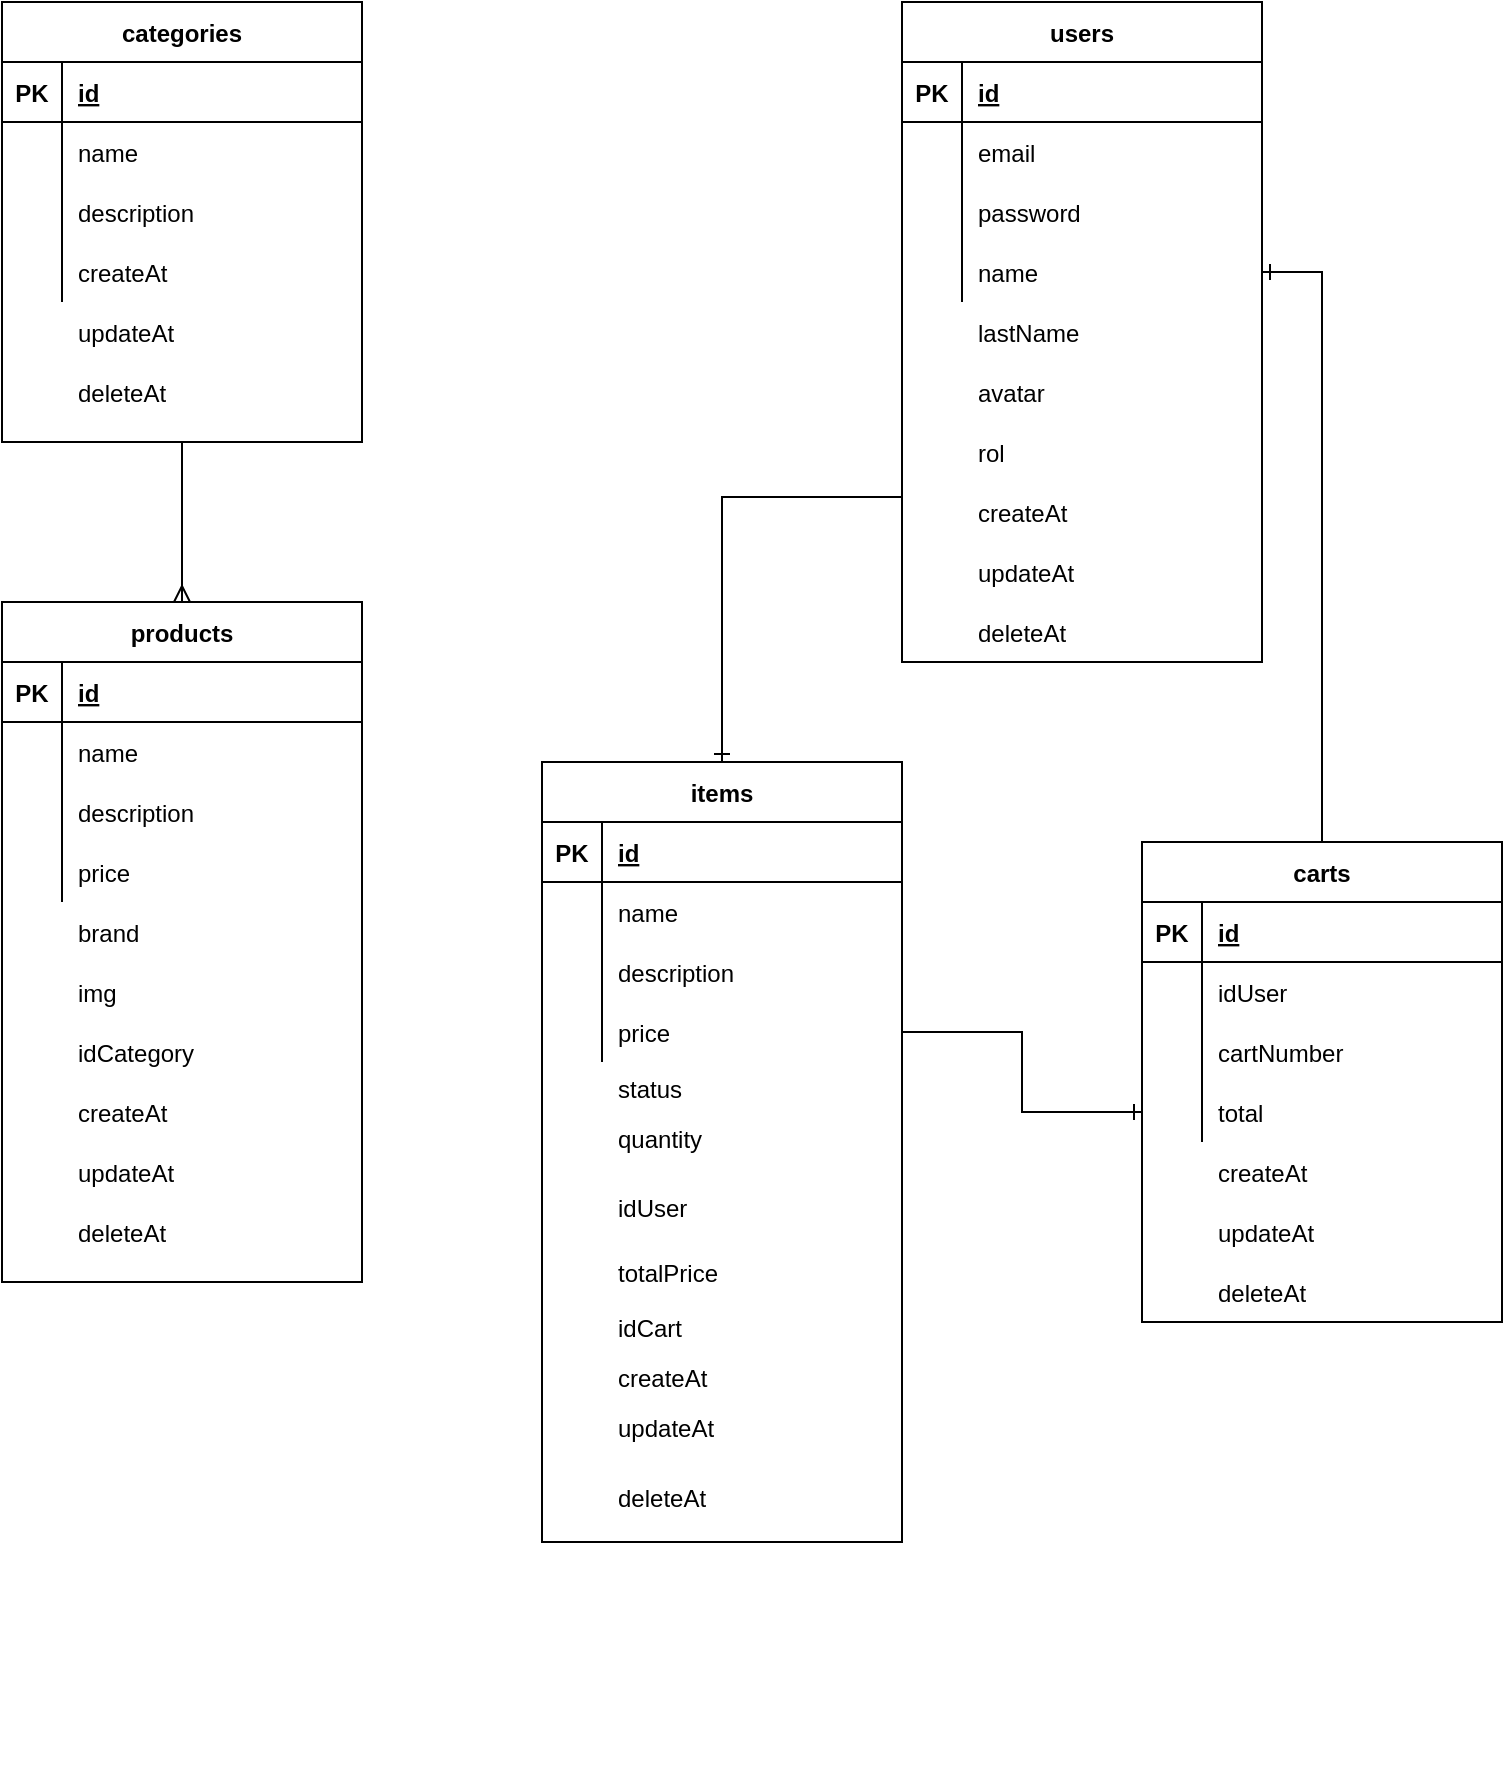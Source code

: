 <mxfile version="13.3.0" type="device"><diagram id="q4uOmamCWOA0HmzUxEdr" name="Page-1"><mxGraphModel dx="868" dy="488" grid="1" gridSize="10" guides="1" tooltips="1" connect="1" arrows="1" fold="1" page="1" pageScale="1" pageWidth="1920" pageHeight="1200" math="0" shadow="0"><root><mxCell id="0"/><mxCell id="1" parent="0"/><mxCell id="5ulqvGr7shRzQbIKAzPW-16" value="" style="group" vertex="1" connectable="0" parent="1"><mxGeometry x="120" y="180" width="180" height="220" as="geometry"/></mxCell><mxCell id="5ulqvGr7shRzQbIKAzPW-1" value="categories" style="shape=table;startSize=30;container=1;collapsible=1;childLayout=tableLayout;fixedRows=1;rowLines=0;fontStyle=1;align=center;resizeLast=1;" vertex="1" parent="5ulqvGr7shRzQbIKAzPW-16"><mxGeometry width="180" height="220" as="geometry"/></mxCell><mxCell id="5ulqvGr7shRzQbIKAzPW-2" value="" style="shape=partialRectangle;collapsible=0;dropTarget=0;pointerEvents=0;fillColor=none;top=0;left=0;bottom=1;right=0;points=[[0,0.5],[1,0.5]];portConstraint=eastwest;" vertex="1" parent="5ulqvGr7shRzQbIKAzPW-1"><mxGeometry y="30" width="180" height="30" as="geometry"/></mxCell><mxCell id="5ulqvGr7shRzQbIKAzPW-3" value="PK" style="shape=partialRectangle;connectable=0;fillColor=none;top=0;left=0;bottom=0;right=0;fontStyle=1;overflow=hidden;" vertex="1" parent="5ulqvGr7shRzQbIKAzPW-2"><mxGeometry width="30" height="30" as="geometry"/></mxCell><mxCell id="5ulqvGr7shRzQbIKAzPW-4" value="id" style="shape=partialRectangle;connectable=0;fillColor=none;top=0;left=0;bottom=0;right=0;align=left;spacingLeft=6;fontStyle=5;overflow=hidden;" vertex="1" parent="5ulqvGr7shRzQbIKAzPW-2"><mxGeometry x="30" width="150" height="30" as="geometry"/></mxCell><mxCell id="5ulqvGr7shRzQbIKAzPW-5" value="" style="shape=partialRectangle;collapsible=0;dropTarget=0;pointerEvents=0;fillColor=none;top=0;left=0;bottom=0;right=0;points=[[0,0.5],[1,0.5]];portConstraint=eastwest;" vertex="1" parent="5ulqvGr7shRzQbIKAzPW-1"><mxGeometry y="60" width="180" height="30" as="geometry"/></mxCell><mxCell id="5ulqvGr7shRzQbIKAzPW-6" value="" style="shape=partialRectangle;connectable=0;fillColor=none;top=0;left=0;bottom=0;right=0;editable=1;overflow=hidden;" vertex="1" parent="5ulqvGr7shRzQbIKAzPW-5"><mxGeometry width="30" height="30" as="geometry"/></mxCell><mxCell id="5ulqvGr7shRzQbIKAzPW-7" value="name" style="shape=partialRectangle;connectable=0;fillColor=none;top=0;left=0;bottom=0;right=0;align=left;spacingLeft=6;overflow=hidden;" vertex="1" parent="5ulqvGr7shRzQbIKAzPW-5"><mxGeometry x="30" width="150" height="30" as="geometry"/></mxCell><mxCell id="5ulqvGr7shRzQbIKAzPW-8" value="" style="shape=partialRectangle;collapsible=0;dropTarget=0;pointerEvents=0;fillColor=none;top=0;left=0;bottom=0;right=0;points=[[0,0.5],[1,0.5]];portConstraint=eastwest;" vertex="1" parent="5ulqvGr7shRzQbIKAzPW-1"><mxGeometry y="90" width="180" height="30" as="geometry"/></mxCell><mxCell id="5ulqvGr7shRzQbIKAzPW-9" value="" style="shape=partialRectangle;connectable=0;fillColor=none;top=0;left=0;bottom=0;right=0;editable=1;overflow=hidden;" vertex="1" parent="5ulqvGr7shRzQbIKAzPW-8"><mxGeometry width="30" height="30" as="geometry"/></mxCell><mxCell id="5ulqvGr7shRzQbIKAzPW-10" value="description" style="shape=partialRectangle;connectable=0;fillColor=none;top=0;left=0;bottom=0;right=0;align=left;spacingLeft=6;overflow=hidden;" vertex="1" parent="5ulqvGr7shRzQbIKAzPW-8"><mxGeometry x="30" width="150" height="30" as="geometry"/></mxCell><mxCell id="5ulqvGr7shRzQbIKAzPW-11" value="" style="shape=partialRectangle;collapsible=0;dropTarget=0;pointerEvents=0;fillColor=none;top=0;left=0;bottom=0;right=0;points=[[0,0.5],[1,0.5]];portConstraint=eastwest;" vertex="1" parent="5ulqvGr7shRzQbIKAzPW-1"><mxGeometry y="120" width="180" height="30" as="geometry"/></mxCell><mxCell id="5ulqvGr7shRzQbIKAzPW-12" value="" style="shape=partialRectangle;connectable=0;fillColor=none;top=0;left=0;bottom=0;right=0;editable=1;overflow=hidden;" vertex="1" parent="5ulqvGr7shRzQbIKAzPW-11"><mxGeometry width="30" height="30" as="geometry"/></mxCell><mxCell id="5ulqvGr7shRzQbIKAzPW-13" value="createAt" style="shape=partialRectangle;connectable=0;fillColor=none;top=0;left=0;bottom=0;right=0;align=left;spacingLeft=6;overflow=hidden;" vertex="1" parent="5ulqvGr7shRzQbIKAzPW-11"><mxGeometry x="30" width="150" height="30" as="geometry"/></mxCell><mxCell id="5ulqvGr7shRzQbIKAzPW-14" value="updateAt" style="shape=partialRectangle;connectable=0;fillColor=none;top=0;left=0;bottom=0;right=0;align=left;spacingLeft=6;overflow=hidden;" vertex="1" parent="5ulqvGr7shRzQbIKAzPW-16"><mxGeometry x="30" y="150" width="150" height="30" as="geometry"/></mxCell><mxCell id="5ulqvGr7shRzQbIKAzPW-15" value="deleteAt" style="shape=partialRectangle;connectable=0;fillColor=none;top=0;left=0;bottom=0;right=0;align=left;spacingLeft=6;overflow=hidden;" vertex="1" parent="5ulqvGr7shRzQbIKAzPW-16"><mxGeometry x="30" y="180" width="150" height="30" as="geometry"/></mxCell><mxCell id="5ulqvGr7shRzQbIKAzPW-37" value="" style="group" vertex="1" connectable="0" parent="1"><mxGeometry x="120" y="480" width="180" height="340" as="geometry"/></mxCell><mxCell id="5ulqvGr7shRzQbIKAzPW-17" value="products" style="shape=table;startSize=30;container=1;collapsible=1;childLayout=tableLayout;fixedRows=1;rowLines=0;fontStyle=1;align=center;resizeLast=1;" vertex="1" parent="5ulqvGr7shRzQbIKAzPW-37"><mxGeometry width="180" height="340" as="geometry"/></mxCell><mxCell id="5ulqvGr7shRzQbIKAzPW-18" value="" style="shape=partialRectangle;collapsible=0;dropTarget=0;pointerEvents=0;fillColor=none;top=0;left=0;bottom=1;right=0;points=[[0,0.5],[1,0.5]];portConstraint=eastwest;" vertex="1" parent="5ulqvGr7shRzQbIKAzPW-17"><mxGeometry y="30" width="180" height="30" as="geometry"/></mxCell><mxCell id="5ulqvGr7shRzQbIKAzPW-19" value="PK" style="shape=partialRectangle;connectable=0;fillColor=none;top=0;left=0;bottom=0;right=0;fontStyle=1;overflow=hidden;" vertex="1" parent="5ulqvGr7shRzQbIKAzPW-18"><mxGeometry width="30" height="30" as="geometry"/></mxCell><mxCell id="5ulqvGr7shRzQbIKAzPW-20" value="id" style="shape=partialRectangle;connectable=0;fillColor=none;top=0;left=0;bottom=0;right=0;align=left;spacingLeft=6;fontStyle=5;overflow=hidden;" vertex="1" parent="5ulqvGr7shRzQbIKAzPW-18"><mxGeometry x="30" width="150" height="30" as="geometry"/></mxCell><mxCell id="5ulqvGr7shRzQbIKAzPW-21" value="" style="shape=partialRectangle;collapsible=0;dropTarget=0;pointerEvents=0;fillColor=none;top=0;left=0;bottom=0;right=0;points=[[0,0.5],[1,0.5]];portConstraint=eastwest;" vertex="1" parent="5ulqvGr7shRzQbIKAzPW-17"><mxGeometry y="60" width="180" height="30" as="geometry"/></mxCell><mxCell id="5ulqvGr7shRzQbIKAzPW-22" value="" style="shape=partialRectangle;connectable=0;fillColor=none;top=0;left=0;bottom=0;right=0;editable=1;overflow=hidden;" vertex="1" parent="5ulqvGr7shRzQbIKAzPW-21"><mxGeometry width="30" height="30" as="geometry"/></mxCell><mxCell id="5ulqvGr7shRzQbIKAzPW-23" value="name" style="shape=partialRectangle;connectable=0;fillColor=none;top=0;left=0;bottom=0;right=0;align=left;spacingLeft=6;overflow=hidden;" vertex="1" parent="5ulqvGr7shRzQbIKAzPW-21"><mxGeometry x="30" width="150" height="30" as="geometry"/></mxCell><mxCell id="5ulqvGr7shRzQbIKAzPW-24" value="" style="shape=partialRectangle;collapsible=0;dropTarget=0;pointerEvents=0;fillColor=none;top=0;left=0;bottom=0;right=0;points=[[0,0.5],[1,0.5]];portConstraint=eastwest;" vertex="1" parent="5ulqvGr7shRzQbIKAzPW-17"><mxGeometry y="90" width="180" height="30" as="geometry"/></mxCell><mxCell id="5ulqvGr7shRzQbIKAzPW-25" value="" style="shape=partialRectangle;connectable=0;fillColor=none;top=0;left=0;bottom=0;right=0;editable=1;overflow=hidden;" vertex="1" parent="5ulqvGr7shRzQbIKAzPW-24"><mxGeometry width="30" height="30" as="geometry"/></mxCell><mxCell id="5ulqvGr7shRzQbIKAzPW-26" value="description" style="shape=partialRectangle;connectable=0;fillColor=none;top=0;left=0;bottom=0;right=0;align=left;spacingLeft=6;overflow=hidden;" vertex="1" parent="5ulqvGr7shRzQbIKAzPW-24"><mxGeometry x="30" width="150" height="30" as="geometry"/></mxCell><mxCell id="5ulqvGr7shRzQbIKAzPW-27" value="" style="shape=partialRectangle;collapsible=0;dropTarget=0;pointerEvents=0;fillColor=none;top=0;left=0;bottom=0;right=0;points=[[0,0.5],[1,0.5]];portConstraint=eastwest;" vertex="1" parent="5ulqvGr7shRzQbIKAzPW-17"><mxGeometry y="120" width="180" height="30" as="geometry"/></mxCell><mxCell id="5ulqvGr7shRzQbIKAzPW-28" value="" style="shape=partialRectangle;connectable=0;fillColor=none;top=0;left=0;bottom=0;right=0;editable=1;overflow=hidden;" vertex="1" parent="5ulqvGr7shRzQbIKAzPW-27"><mxGeometry width="30" height="30" as="geometry"/></mxCell><mxCell id="5ulqvGr7shRzQbIKAzPW-29" value="price" style="shape=partialRectangle;connectable=0;fillColor=none;top=0;left=0;bottom=0;right=0;align=left;spacingLeft=6;overflow=hidden;" vertex="1" parent="5ulqvGr7shRzQbIKAzPW-27"><mxGeometry x="30" width="150" height="30" as="geometry"/></mxCell><mxCell id="5ulqvGr7shRzQbIKAzPW-30" value="brand" style="shape=partialRectangle;connectable=0;fillColor=none;top=0;left=0;bottom=0;right=0;align=left;spacingLeft=6;overflow=hidden;" vertex="1" parent="5ulqvGr7shRzQbIKAzPW-37"><mxGeometry x="30" y="150" width="150" height="30" as="geometry"/></mxCell><mxCell id="5ulqvGr7shRzQbIKAzPW-31" value="img" style="shape=partialRectangle;connectable=0;fillColor=none;top=0;left=0;bottom=0;right=0;align=left;spacingLeft=6;overflow=hidden;" vertex="1" parent="5ulqvGr7shRzQbIKAzPW-37"><mxGeometry x="30" y="180" width="150" height="30" as="geometry"/></mxCell><mxCell id="5ulqvGr7shRzQbIKAzPW-32" value="idCategory" style="shape=partialRectangle;connectable=0;fillColor=none;top=0;left=0;bottom=0;right=0;align=left;spacingLeft=6;overflow=hidden;" vertex="1" parent="5ulqvGr7shRzQbIKAzPW-37"><mxGeometry x="30" y="210" width="150" height="30" as="geometry"/></mxCell><mxCell id="5ulqvGr7shRzQbIKAzPW-33" value="createAt" style="shape=partialRectangle;connectable=0;fillColor=none;top=0;left=0;bottom=0;right=0;align=left;spacingLeft=6;overflow=hidden;" vertex="1" parent="5ulqvGr7shRzQbIKAzPW-37"><mxGeometry x="30" y="240" width="150" height="30" as="geometry"/></mxCell><mxCell id="5ulqvGr7shRzQbIKAzPW-35" value="deleteAt" style="shape=partialRectangle;connectable=0;fillColor=none;top=0;left=0;bottom=0;right=0;align=left;spacingLeft=6;overflow=hidden;" vertex="1" parent="5ulqvGr7shRzQbIKAzPW-37"><mxGeometry x="30" y="300" width="150" height="30" as="geometry"/></mxCell><mxCell id="5ulqvGr7shRzQbIKAzPW-36" value="updateAt" style="shape=partialRectangle;connectable=0;fillColor=none;top=0;left=0;bottom=0;right=0;align=left;spacingLeft=6;overflow=hidden;" vertex="1" parent="5ulqvGr7shRzQbIKAzPW-37"><mxGeometry x="30" y="270" width="150" height="30" as="geometry"/></mxCell><mxCell id="5ulqvGr7shRzQbIKAzPW-38" style="edgeStyle=orthogonalEdgeStyle;rounded=0;orthogonalLoop=1;jettySize=auto;html=1;exitX=0.5;exitY=1;exitDx=0;exitDy=0;endArrow=ERmany;endFill=0;" edge="1" parent="1" source="5ulqvGr7shRzQbIKAzPW-1" target="5ulqvGr7shRzQbIKAzPW-17"><mxGeometry relative="1" as="geometry"/></mxCell><mxCell id="5ulqvGr7shRzQbIKAzPW-58" value="" style="group" vertex="1" connectable="0" parent="1"><mxGeometry x="570" y="180" width="180" height="330" as="geometry"/></mxCell><mxCell id="5ulqvGr7shRzQbIKAzPW-39" value="users" style="shape=table;startSize=30;container=1;collapsible=1;childLayout=tableLayout;fixedRows=1;rowLines=0;fontStyle=1;align=center;resizeLast=1;" vertex="1" parent="5ulqvGr7shRzQbIKAzPW-58"><mxGeometry width="180" height="330" as="geometry"/></mxCell><mxCell id="5ulqvGr7shRzQbIKAzPW-40" value="" style="shape=partialRectangle;collapsible=0;dropTarget=0;pointerEvents=0;fillColor=none;top=0;left=0;bottom=1;right=0;points=[[0,0.5],[1,0.5]];portConstraint=eastwest;" vertex="1" parent="5ulqvGr7shRzQbIKAzPW-39"><mxGeometry y="30" width="180" height="30" as="geometry"/></mxCell><mxCell id="5ulqvGr7shRzQbIKAzPW-41" value="PK" style="shape=partialRectangle;connectable=0;fillColor=none;top=0;left=0;bottom=0;right=0;fontStyle=1;overflow=hidden;" vertex="1" parent="5ulqvGr7shRzQbIKAzPW-40"><mxGeometry width="30" height="30" as="geometry"/></mxCell><mxCell id="5ulqvGr7shRzQbIKAzPW-42" value="id" style="shape=partialRectangle;connectable=0;fillColor=none;top=0;left=0;bottom=0;right=0;align=left;spacingLeft=6;fontStyle=5;overflow=hidden;" vertex="1" parent="5ulqvGr7shRzQbIKAzPW-40"><mxGeometry x="30" width="150" height="30" as="geometry"/></mxCell><mxCell id="5ulqvGr7shRzQbIKAzPW-43" value="" style="shape=partialRectangle;collapsible=0;dropTarget=0;pointerEvents=0;fillColor=none;top=0;left=0;bottom=0;right=0;points=[[0,0.5],[1,0.5]];portConstraint=eastwest;" vertex="1" parent="5ulqvGr7shRzQbIKAzPW-39"><mxGeometry y="60" width="180" height="30" as="geometry"/></mxCell><mxCell id="5ulqvGr7shRzQbIKAzPW-44" value="" style="shape=partialRectangle;connectable=0;fillColor=none;top=0;left=0;bottom=0;right=0;editable=1;overflow=hidden;" vertex="1" parent="5ulqvGr7shRzQbIKAzPW-43"><mxGeometry width="30" height="30" as="geometry"/></mxCell><mxCell id="5ulqvGr7shRzQbIKAzPW-45" value="email" style="shape=partialRectangle;connectable=0;fillColor=none;top=0;left=0;bottom=0;right=0;align=left;spacingLeft=6;overflow=hidden;" vertex="1" parent="5ulqvGr7shRzQbIKAzPW-43"><mxGeometry x="30" width="150" height="30" as="geometry"/></mxCell><mxCell id="5ulqvGr7shRzQbIKAzPW-46" value="" style="shape=partialRectangle;collapsible=0;dropTarget=0;pointerEvents=0;fillColor=none;top=0;left=0;bottom=0;right=0;points=[[0,0.5],[1,0.5]];portConstraint=eastwest;" vertex="1" parent="5ulqvGr7shRzQbIKAzPW-39"><mxGeometry y="90" width="180" height="30" as="geometry"/></mxCell><mxCell id="5ulqvGr7shRzQbIKAzPW-47" value="" style="shape=partialRectangle;connectable=0;fillColor=none;top=0;left=0;bottom=0;right=0;editable=1;overflow=hidden;" vertex="1" parent="5ulqvGr7shRzQbIKAzPW-46"><mxGeometry width="30" height="30" as="geometry"/></mxCell><mxCell id="5ulqvGr7shRzQbIKAzPW-48" value="password" style="shape=partialRectangle;connectable=0;fillColor=none;top=0;left=0;bottom=0;right=0;align=left;spacingLeft=6;overflow=hidden;" vertex="1" parent="5ulqvGr7shRzQbIKAzPW-46"><mxGeometry x="30" width="150" height="30" as="geometry"/></mxCell><mxCell id="5ulqvGr7shRzQbIKAzPW-49" value="" style="shape=partialRectangle;collapsible=0;dropTarget=0;pointerEvents=0;fillColor=none;top=0;left=0;bottom=0;right=0;points=[[0,0.5],[1,0.5]];portConstraint=eastwest;" vertex="1" parent="5ulqvGr7shRzQbIKAzPW-39"><mxGeometry y="120" width="180" height="30" as="geometry"/></mxCell><mxCell id="5ulqvGr7shRzQbIKAzPW-50" value="" style="shape=partialRectangle;connectable=0;fillColor=none;top=0;left=0;bottom=0;right=0;editable=1;overflow=hidden;" vertex="1" parent="5ulqvGr7shRzQbIKAzPW-49"><mxGeometry width="30" height="30" as="geometry"/></mxCell><mxCell id="5ulqvGr7shRzQbIKAzPW-51" value="name" style="shape=partialRectangle;connectable=0;fillColor=none;top=0;left=0;bottom=0;right=0;align=left;spacingLeft=6;overflow=hidden;" vertex="1" parent="5ulqvGr7shRzQbIKAzPW-49"><mxGeometry x="30" width="150" height="30" as="geometry"/></mxCell><mxCell id="5ulqvGr7shRzQbIKAzPW-52" value="avatar" style="shape=partialRectangle;connectable=0;fillColor=none;top=0;left=0;bottom=0;right=0;align=left;spacingLeft=6;overflow=hidden;" vertex="1" parent="5ulqvGr7shRzQbIKAzPW-58"><mxGeometry x="30" y="180" width="150" height="30" as="geometry"/></mxCell><mxCell id="5ulqvGr7shRzQbIKAzPW-53" value="lastName" style="shape=partialRectangle;connectable=0;fillColor=none;top=0;left=0;bottom=0;right=0;align=left;spacingLeft=6;overflow=hidden;" vertex="1" parent="5ulqvGr7shRzQbIKAzPW-58"><mxGeometry x="30" y="150" width="150" height="30" as="geometry"/></mxCell><mxCell id="5ulqvGr7shRzQbIKAzPW-54" value="rol" style="shape=partialRectangle;connectable=0;fillColor=none;top=0;left=0;bottom=0;right=0;align=left;spacingLeft=6;overflow=hidden;" vertex="1" parent="5ulqvGr7shRzQbIKAzPW-58"><mxGeometry x="30" y="210" width="150" height="30" as="geometry"/></mxCell><mxCell id="5ulqvGr7shRzQbIKAzPW-55" value="deleteAt" style="shape=partialRectangle;connectable=0;fillColor=none;top=0;left=0;bottom=0;right=0;align=left;spacingLeft=6;overflow=hidden;" vertex="1" parent="5ulqvGr7shRzQbIKAzPW-58"><mxGeometry x="30" y="300" width="150" height="30" as="geometry"/></mxCell><mxCell id="5ulqvGr7shRzQbIKAzPW-56" value="updateAt" style="shape=partialRectangle;connectable=0;fillColor=none;top=0;left=0;bottom=0;right=0;align=left;spacingLeft=6;overflow=hidden;" vertex="1" parent="5ulqvGr7shRzQbIKAzPW-58"><mxGeometry x="30" y="270" width="150" height="30" as="geometry"/></mxCell><mxCell id="5ulqvGr7shRzQbIKAzPW-57" value="createAt" style="shape=partialRectangle;connectable=0;fillColor=none;top=0;left=0;bottom=0;right=0;align=left;spacingLeft=6;overflow=hidden;" vertex="1" parent="5ulqvGr7shRzQbIKAzPW-58"><mxGeometry x="30" y="240" width="150" height="30" as="geometry"/></mxCell><mxCell id="5ulqvGr7shRzQbIKAzPW-74" value="" style="group" vertex="1" connectable="0" parent="1"><mxGeometry x="580" y="600" width="180" height="280" as="geometry"/></mxCell><mxCell id="5ulqvGr7shRzQbIKAzPW-131" value="" style="group" vertex="1" connectable="0" parent="5ulqvGr7shRzQbIKAzPW-74"><mxGeometry x="110" width="180" height="240" as="geometry"/></mxCell><mxCell id="5ulqvGr7shRzQbIKAzPW-130" value="" style="group" vertex="1" connectable="0" parent="5ulqvGr7shRzQbIKAzPW-131"><mxGeometry width="180" height="240" as="geometry"/></mxCell><mxCell id="5ulqvGr7shRzQbIKAzPW-75" value="carts" style="shape=table;startSize=30;container=1;collapsible=1;childLayout=tableLayout;fixedRows=1;rowLines=0;fontStyle=1;align=center;resizeLast=1;" vertex="1" parent="5ulqvGr7shRzQbIKAzPW-130"><mxGeometry width="180" height="240" as="geometry"/></mxCell><mxCell id="5ulqvGr7shRzQbIKAzPW-76" value="" style="shape=partialRectangle;collapsible=0;dropTarget=0;pointerEvents=0;fillColor=none;top=0;left=0;bottom=1;right=0;points=[[0,0.5],[1,0.5]];portConstraint=eastwest;" vertex="1" parent="5ulqvGr7shRzQbIKAzPW-75"><mxGeometry y="30" width="180" height="30" as="geometry"/></mxCell><mxCell id="5ulqvGr7shRzQbIKAzPW-77" value="PK" style="shape=partialRectangle;connectable=0;fillColor=none;top=0;left=0;bottom=0;right=0;fontStyle=1;overflow=hidden;" vertex="1" parent="5ulqvGr7shRzQbIKAzPW-76"><mxGeometry width="30" height="30" as="geometry"/></mxCell><mxCell id="5ulqvGr7shRzQbIKAzPW-78" value="id" style="shape=partialRectangle;connectable=0;fillColor=none;top=0;left=0;bottom=0;right=0;align=left;spacingLeft=6;fontStyle=5;overflow=hidden;" vertex="1" parent="5ulqvGr7shRzQbIKAzPW-76"><mxGeometry x="30" width="150" height="30" as="geometry"/></mxCell><mxCell id="5ulqvGr7shRzQbIKAzPW-79" value="" style="shape=partialRectangle;collapsible=0;dropTarget=0;pointerEvents=0;fillColor=none;top=0;left=0;bottom=0;right=0;points=[[0,0.5],[1,0.5]];portConstraint=eastwest;" vertex="1" parent="5ulqvGr7shRzQbIKAzPW-75"><mxGeometry y="60" width="180" height="30" as="geometry"/></mxCell><mxCell id="5ulqvGr7shRzQbIKAzPW-80" value="" style="shape=partialRectangle;connectable=0;fillColor=none;top=0;left=0;bottom=0;right=0;editable=1;overflow=hidden;" vertex="1" parent="5ulqvGr7shRzQbIKAzPW-79"><mxGeometry width="30" height="30" as="geometry"/></mxCell><mxCell id="5ulqvGr7shRzQbIKAzPW-81" value="idUser" style="shape=partialRectangle;connectable=0;fillColor=none;top=0;left=0;bottom=0;right=0;align=left;spacingLeft=6;overflow=hidden;" vertex="1" parent="5ulqvGr7shRzQbIKAzPW-79"><mxGeometry x="30" width="150" height="30" as="geometry"/></mxCell><mxCell id="5ulqvGr7shRzQbIKAzPW-82" value="" style="shape=partialRectangle;collapsible=0;dropTarget=0;pointerEvents=0;fillColor=none;top=0;left=0;bottom=0;right=0;points=[[0,0.5],[1,0.5]];portConstraint=eastwest;" vertex="1" parent="5ulqvGr7shRzQbIKAzPW-75"><mxGeometry y="90" width="180" height="30" as="geometry"/></mxCell><mxCell id="5ulqvGr7shRzQbIKAzPW-83" value="" style="shape=partialRectangle;connectable=0;fillColor=none;top=0;left=0;bottom=0;right=0;editable=1;overflow=hidden;" vertex="1" parent="5ulqvGr7shRzQbIKAzPW-82"><mxGeometry width="30" height="30" as="geometry"/></mxCell><mxCell id="5ulqvGr7shRzQbIKAzPW-84" value="cartNumber" style="shape=partialRectangle;connectable=0;fillColor=none;top=0;left=0;bottom=0;right=0;align=left;spacingLeft=6;overflow=hidden;" vertex="1" parent="5ulqvGr7shRzQbIKAzPW-82"><mxGeometry x="30" width="150" height="30" as="geometry"/></mxCell><mxCell id="5ulqvGr7shRzQbIKAzPW-85" value="" style="shape=partialRectangle;collapsible=0;dropTarget=0;pointerEvents=0;fillColor=none;top=0;left=0;bottom=0;right=0;points=[[0,0.5],[1,0.5]];portConstraint=eastwest;" vertex="1" parent="5ulqvGr7shRzQbIKAzPW-75"><mxGeometry y="120" width="180" height="30" as="geometry"/></mxCell><mxCell id="5ulqvGr7shRzQbIKAzPW-86" value="" style="shape=partialRectangle;connectable=0;fillColor=none;top=0;left=0;bottom=0;right=0;editable=1;overflow=hidden;" vertex="1" parent="5ulqvGr7shRzQbIKAzPW-85"><mxGeometry width="30" height="30" as="geometry"/></mxCell><mxCell id="5ulqvGr7shRzQbIKAzPW-87" value="total" style="shape=partialRectangle;connectable=0;fillColor=none;top=0;left=0;bottom=0;right=0;align=left;spacingLeft=6;overflow=hidden;" vertex="1" parent="5ulqvGr7shRzQbIKAzPW-85"><mxGeometry x="30" width="150" height="30" as="geometry"/></mxCell><mxCell id="5ulqvGr7shRzQbIKAzPW-88" value="createAt" style="shape=partialRectangle;connectable=0;fillColor=none;top=0;left=0;bottom=0;right=0;align=left;spacingLeft=6;overflow=hidden;" vertex="1" parent="5ulqvGr7shRzQbIKAzPW-130"><mxGeometry x="30" y="150" width="150" height="30" as="geometry"/></mxCell><mxCell id="5ulqvGr7shRzQbIKAzPW-89" value="deleteAt" style="shape=partialRectangle;connectable=0;fillColor=none;top=0;left=0;bottom=0;right=0;align=left;spacingLeft=6;overflow=hidden;" vertex="1" parent="5ulqvGr7shRzQbIKAzPW-130"><mxGeometry x="30" y="210" width="150" height="30" as="geometry"/></mxCell><mxCell id="5ulqvGr7shRzQbIKAzPW-90" value="updateAt" style="shape=partialRectangle;connectable=0;fillColor=none;top=0;left=0;bottom=0;right=0;align=left;spacingLeft=6;overflow=hidden;" vertex="1" parent="5ulqvGr7shRzQbIKAzPW-130"><mxGeometry x="30" y="180" width="150" height="30" as="geometry"/></mxCell><mxCell id="5ulqvGr7shRzQbIKAzPW-145" value="" style="group" vertex="1" connectable="0" parent="1"><mxGeometry x="390" y="560" width="180" height="510" as="geometry"/></mxCell><mxCell id="5ulqvGr7shRzQbIKAzPW-168" value="" style="group" vertex="1" connectable="0" parent="5ulqvGr7shRzQbIKAzPW-145"><mxGeometry width="180" height="390" as="geometry"/></mxCell><mxCell id="5ulqvGr7shRzQbIKAzPW-167" value="" style="group" vertex="1" connectable="0" parent="5ulqvGr7shRzQbIKAzPW-168"><mxGeometry width="180" height="390" as="geometry"/></mxCell><mxCell id="5ulqvGr7shRzQbIKAzPW-146" value="items" style="shape=table;startSize=30;container=1;collapsible=1;childLayout=tableLayout;fixedRows=1;rowLines=0;fontStyle=1;align=center;resizeLast=1;" vertex="1" parent="5ulqvGr7shRzQbIKAzPW-167"><mxGeometry width="180" height="390" as="geometry"/></mxCell><mxCell id="5ulqvGr7shRzQbIKAzPW-147" value="" style="shape=partialRectangle;collapsible=0;dropTarget=0;pointerEvents=0;fillColor=none;top=0;left=0;bottom=1;right=0;points=[[0,0.5],[1,0.5]];portConstraint=eastwest;" vertex="1" parent="5ulqvGr7shRzQbIKAzPW-146"><mxGeometry y="30" width="180" height="30" as="geometry"/></mxCell><mxCell id="5ulqvGr7shRzQbIKAzPW-148" value="PK" style="shape=partialRectangle;connectable=0;fillColor=none;top=0;left=0;bottom=0;right=0;fontStyle=1;overflow=hidden;" vertex="1" parent="5ulqvGr7shRzQbIKAzPW-147"><mxGeometry width="30" height="30" as="geometry"/></mxCell><mxCell id="5ulqvGr7shRzQbIKAzPW-149" value="id" style="shape=partialRectangle;connectable=0;fillColor=none;top=0;left=0;bottom=0;right=0;align=left;spacingLeft=6;fontStyle=5;overflow=hidden;" vertex="1" parent="5ulqvGr7shRzQbIKAzPW-147"><mxGeometry x="30" width="150" height="30" as="geometry"/></mxCell><mxCell id="5ulqvGr7shRzQbIKAzPW-150" value="" style="shape=partialRectangle;collapsible=0;dropTarget=0;pointerEvents=0;fillColor=none;top=0;left=0;bottom=0;right=0;points=[[0,0.5],[1,0.5]];portConstraint=eastwest;" vertex="1" parent="5ulqvGr7shRzQbIKAzPW-146"><mxGeometry y="60" width="180" height="30" as="geometry"/></mxCell><mxCell id="5ulqvGr7shRzQbIKAzPW-151" value="" style="shape=partialRectangle;connectable=0;fillColor=none;top=0;left=0;bottom=0;right=0;editable=1;overflow=hidden;" vertex="1" parent="5ulqvGr7shRzQbIKAzPW-150"><mxGeometry width="30" height="30" as="geometry"/></mxCell><mxCell id="5ulqvGr7shRzQbIKAzPW-152" value="name" style="shape=partialRectangle;connectable=0;fillColor=none;top=0;left=0;bottom=0;right=0;align=left;spacingLeft=6;overflow=hidden;" vertex="1" parent="5ulqvGr7shRzQbIKAzPW-150"><mxGeometry x="30" width="150" height="30" as="geometry"/></mxCell><mxCell id="5ulqvGr7shRzQbIKAzPW-153" value="" style="shape=partialRectangle;collapsible=0;dropTarget=0;pointerEvents=0;fillColor=none;top=0;left=0;bottom=0;right=0;points=[[0,0.5],[1,0.5]];portConstraint=eastwest;" vertex="1" parent="5ulqvGr7shRzQbIKAzPW-146"><mxGeometry y="90" width="180" height="30" as="geometry"/></mxCell><mxCell id="5ulqvGr7shRzQbIKAzPW-154" value="" style="shape=partialRectangle;connectable=0;fillColor=none;top=0;left=0;bottom=0;right=0;editable=1;overflow=hidden;" vertex="1" parent="5ulqvGr7shRzQbIKAzPW-153"><mxGeometry width="30" height="30" as="geometry"/></mxCell><mxCell id="5ulqvGr7shRzQbIKAzPW-155" value="description" style="shape=partialRectangle;connectable=0;fillColor=none;top=0;left=0;bottom=0;right=0;align=left;spacingLeft=6;overflow=hidden;" vertex="1" parent="5ulqvGr7shRzQbIKAzPW-153"><mxGeometry x="30" width="150" height="30" as="geometry"/></mxCell><mxCell id="5ulqvGr7shRzQbIKAzPW-156" value="" style="shape=partialRectangle;collapsible=0;dropTarget=0;pointerEvents=0;fillColor=none;top=0;left=0;bottom=0;right=0;points=[[0,0.5],[1,0.5]];portConstraint=eastwest;" vertex="1" parent="5ulqvGr7shRzQbIKAzPW-146"><mxGeometry y="120" width="180" height="30" as="geometry"/></mxCell><mxCell id="5ulqvGr7shRzQbIKAzPW-157" value="" style="shape=partialRectangle;connectable=0;fillColor=none;top=0;left=0;bottom=0;right=0;editable=1;overflow=hidden;" vertex="1" parent="5ulqvGr7shRzQbIKAzPW-156"><mxGeometry width="30" height="30" as="geometry"/></mxCell><mxCell id="5ulqvGr7shRzQbIKAzPW-158" value="price" style="shape=partialRectangle;connectable=0;fillColor=none;top=0;left=0;bottom=0;right=0;align=left;spacingLeft=6;overflow=hidden;" vertex="1" parent="5ulqvGr7shRzQbIKAzPW-156"><mxGeometry x="30" width="150" height="30" as="geometry"/></mxCell><mxCell id="5ulqvGr7shRzQbIKAzPW-159" value="idUser" style="shape=partialRectangle;connectable=0;fillColor=none;top=0;left=0;bottom=0;right=0;align=left;spacingLeft=6;overflow=hidden;" vertex="1" parent="5ulqvGr7shRzQbIKAzPW-167"><mxGeometry x="30" y="200" width="150" height="45" as="geometry"/></mxCell><mxCell id="5ulqvGr7shRzQbIKAzPW-160" value="totalPrice" style="shape=partialRectangle;connectable=0;fillColor=none;top=0;left=0;bottom=0;right=0;align=left;spacingLeft=6;overflow=hidden;" vertex="1" parent="5ulqvGr7shRzQbIKAzPW-167"><mxGeometry x="30" y="232.5" width="150" height="45" as="geometry"/></mxCell><mxCell id="5ulqvGr7shRzQbIKAzPW-161" value="idCart" style="shape=partialRectangle;connectable=0;fillColor=none;top=0;left=0;bottom=0;right=0;align=left;spacingLeft=6;overflow=hidden;" vertex="1" parent="5ulqvGr7shRzQbIKAzPW-167"><mxGeometry x="30" y="260" width="150" height="45" as="geometry"/></mxCell><mxCell id="5ulqvGr7shRzQbIKAzPW-162" value="createAt" style="shape=partialRectangle;connectable=0;fillColor=none;top=0;left=0;bottom=0;right=0;align=left;spacingLeft=6;overflow=hidden;" vertex="1" parent="5ulqvGr7shRzQbIKAzPW-167"><mxGeometry x="30" y="285" width="150" height="45" as="geometry"/></mxCell><mxCell id="5ulqvGr7shRzQbIKAzPW-163" value="deleteAt" style="shape=partialRectangle;connectable=0;fillColor=none;top=0;left=0;bottom=0;right=0;align=left;spacingLeft=6;overflow=hidden;" vertex="1" parent="5ulqvGr7shRzQbIKAzPW-167"><mxGeometry x="30" y="345" width="150" height="45" as="geometry"/></mxCell><mxCell id="5ulqvGr7shRzQbIKAzPW-165" value="quantity" style="shape=partialRectangle;connectable=0;fillColor=none;top=0;left=0;bottom=0;right=0;align=left;spacingLeft=6;overflow=hidden;" vertex="1" parent="5ulqvGr7shRzQbIKAzPW-167"><mxGeometry x="30" y="169.997" width="150" height="35.581" as="geometry"/></mxCell><mxCell id="5ulqvGr7shRzQbIKAzPW-166" value="status" style="shape=partialRectangle;connectable=0;fillColor=none;top=0;left=0;bottom=0;right=0;align=left;spacingLeft=6;overflow=hidden;" vertex="1" parent="5ulqvGr7shRzQbIKAzPW-167"><mxGeometry x="30" y="147.91" width="150" height="30" as="geometry"/></mxCell><mxCell id="5ulqvGr7shRzQbIKAzPW-164" value="updateAt" style="shape=partialRectangle;connectable=0;fillColor=none;top=0;left=0;bottom=0;right=0;align=left;spacingLeft=6;overflow=hidden;" vertex="1" parent="1"><mxGeometry x="420" y="870" width="150" height="45" as="geometry"/></mxCell><mxCell id="5ulqvGr7shRzQbIKAzPW-169" style="edgeStyle=orthogonalEdgeStyle;rounded=0;orthogonalLoop=1;jettySize=auto;html=1;exitX=0;exitY=0.75;exitDx=0;exitDy=0;entryX=0.5;entryY=0;entryDx=0;entryDy=0;endArrow=ERone;endFill=0;" edge="1" parent="1" source="5ulqvGr7shRzQbIKAzPW-39" target="5ulqvGr7shRzQbIKAzPW-146"><mxGeometry relative="1" as="geometry"/></mxCell><mxCell id="5ulqvGr7shRzQbIKAzPW-170" style="edgeStyle=orthogonalEdgeStyle;rounded=0;orthogonalLoop=1;jettySize=auto;html=1;exitX=1;exitY=0.5;exitDx=0;exitDy=0;entryX=0;entryY=0.5;entryDx=0;entryDy=0;endArrow=ERone;endFill=0;" edge="1" parent="1" source="5ulqvGr7shRzQbIKAzPW-156" target="5ulqvGr7shRzQbIKAzPW-85"><mxGeometry relative="1" as="geometry"/></mxCell><mxCell id="5ulqvGr7shRzQbIKAzPW-171" style="edgeStyle=orthogonalEdgeStyle;rounded=0;orthogonalLoop=1;jettySize=auto;html=1;exitX=0.5;exitY=0;exitDx=0;exitDy=0;entryX=1;entryY=0.5;entryDx=0;entryDy=0;endArrow=ERone;endFill=0;" edge="1" parent="1" source="5ulqvGr7shRzQbIKAzPW-75" target="5ulqvGr7shRzQbIKAzPW-49"><mxGeometry relative="1" as="geometry"/></mxCell></root></mxGraphModel></diagram></mxfile>
